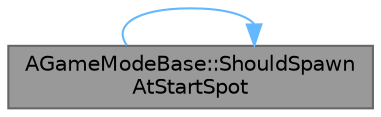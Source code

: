 digraph "AGameModeBase::ShouldSpawnAtStartSpot"
{
 // INTERACTIVE_SVG=YES
 // LATEX_PDF_SIZE
  bgcolor="transparent";
  edge [fontname=Helvetica,fontsize=10,labelfontname=Helvetica,labelfontsize=10];
  node [fontname=Helvetica,fontsize=10,shape=box,height=0.2,width=0.4];
  rankdir="LR";
  Node1 [id="Node000001",label="AGameModeBase::ShouldSpawn\lAtStartSpot",height=0.2,width=0.4,color="gray40", fillcolor="grey60", style="filled", fontcolor="black",tooltip="Return true if FindPlayerStart should use the StartSpot stored on Player instead of calling ChoosePla..."];
  Node1 -> Node1 [id="edge1_Node000001_Node000001",color="steelblue1",style="solid",tooltip=" "];
}
